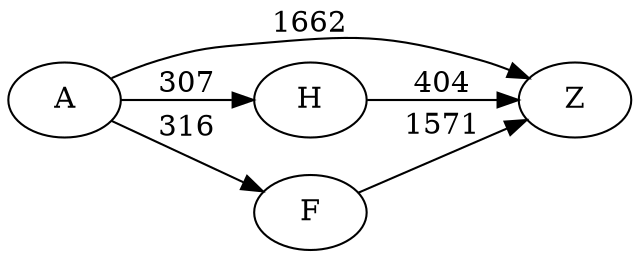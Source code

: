 digraph G {
	rankdir=LR size="8,5"
	A
	Z
	A -> Z [label=1662]
	A
	H
	A -> H [label=307]
	A
	F
	A -> F [label=316]
	H
	Z
	H -> Z [label=404]
	F
	Z
	F -> Z [label=1571]
}
